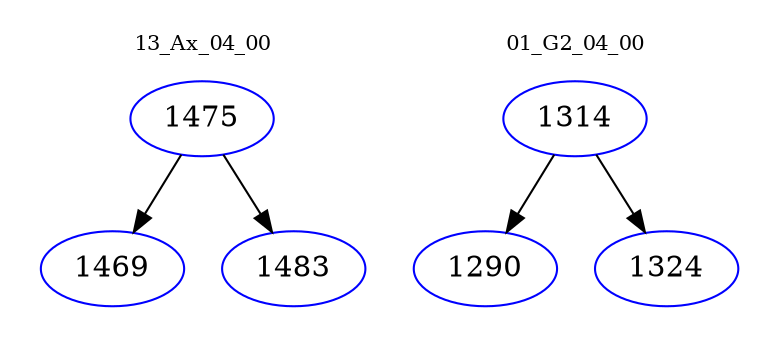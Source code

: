 digraph{
subgraph cluster_0 {
color = white
label = "13_Ax_04_00";
fontsize=10;
T0_1475 [label="1475", color="blue"]
T0_1475 -> T0_1469 [color="black"]
T0_1469 [label="1469", color="blue"]
T0_1475 -> T0_1483 [color="black"]
T0_1483 [label="1483", color="blue"]
}
subgraph cluster_1 {
color = white
label = "01_G2_04_00";
fontsize=10;
T1_1314 [label="1314", color="blue"]
T1_1314 -> T1_1290 [color="black"]
T1_1290 [label="1290", color="blue"]
T1_1314 -> T1_1324 [color="black"]
T1_1324 [label="1324", color="blue"]
}
}
